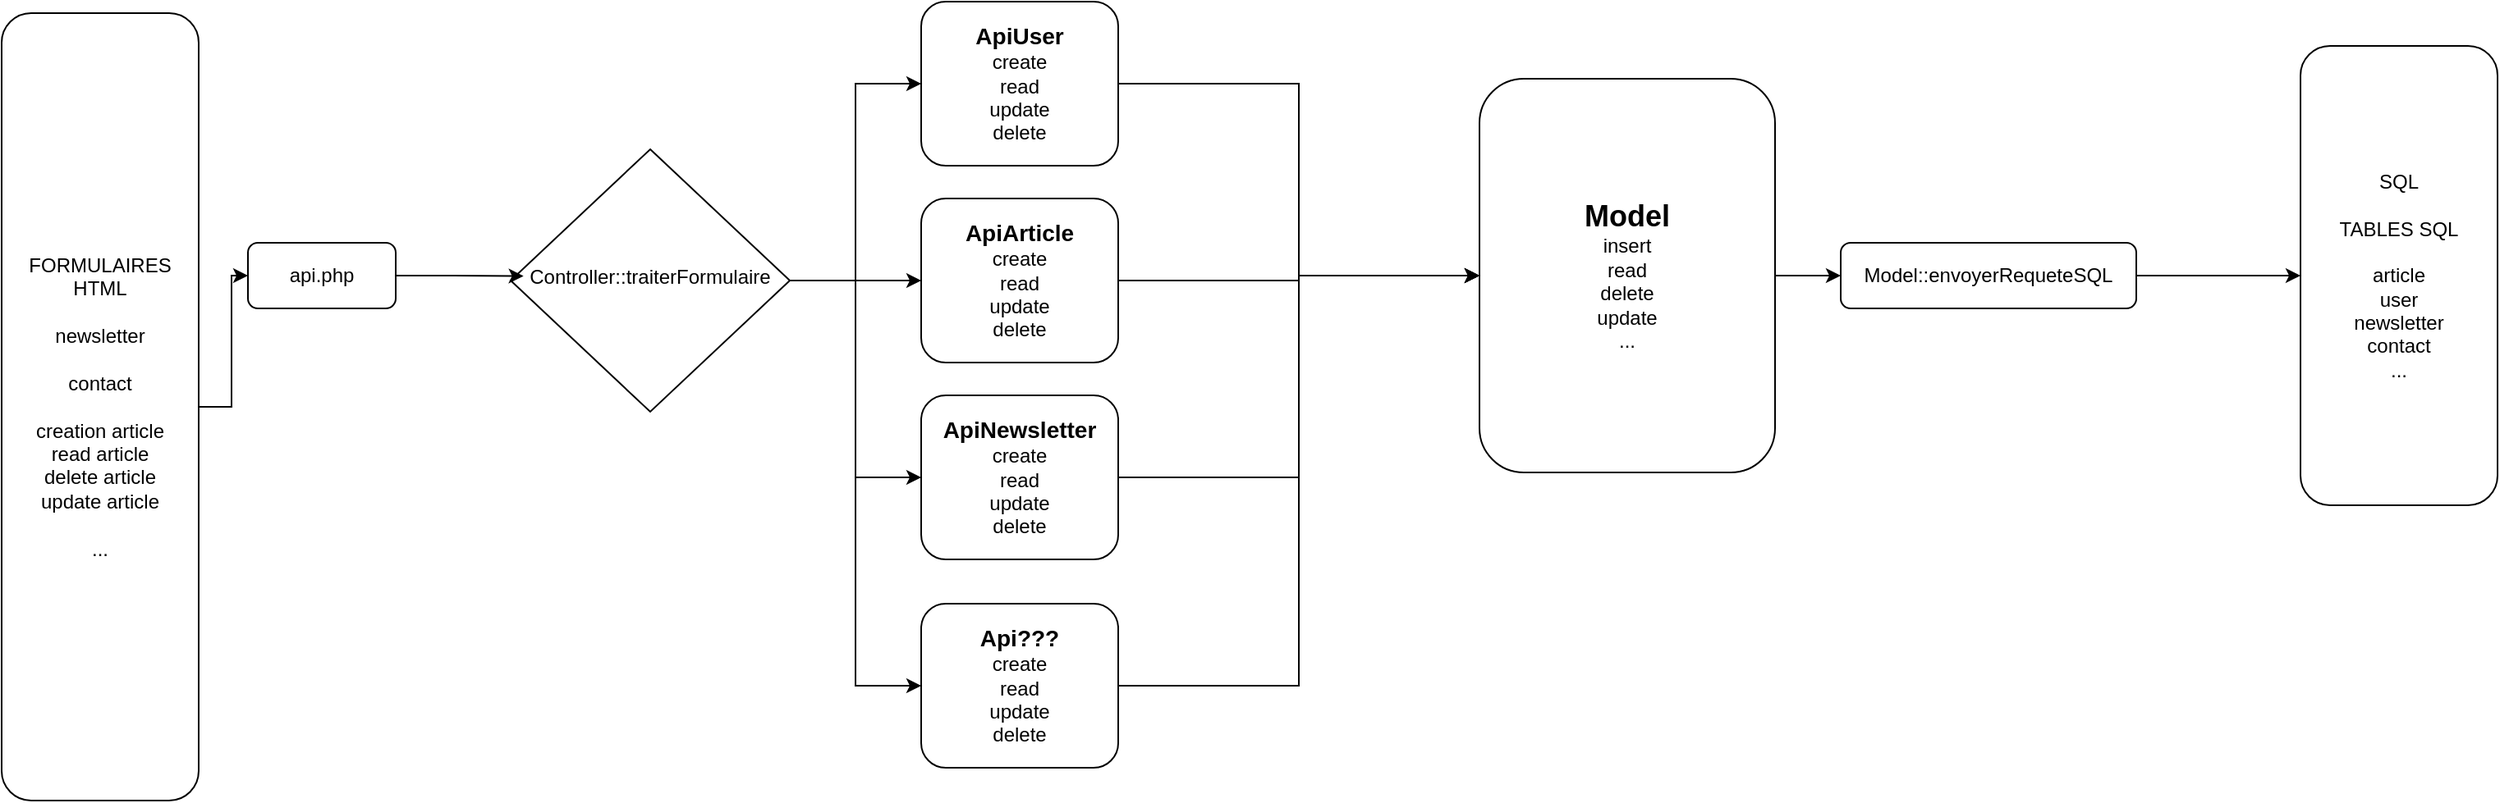 <mxfile version="13.2.6" type="device"><diagram id="C5RBs43oDa-KdzZeNtuy" name="Page-1"><mxGraphModel dx="238" dy="538" grid="1" gridSize="10" guides="1" tooltips="1" connect="1" arrows="1" fold="1" page="1" pageScale="1" pageWidth="1654" pageHeight="1169" math="0" shadow="0"><root><mxCell id="WIyWlLk6GJQsqaUBKTNV-0"/><mxCell id="WIyWlLk6GJQsqaUBKTNV-1" parent="WIyWlLk6GJQsqaUBKTNV-0"/><mxCell id="40LSqSyWB3FLiMdzdtkp-15" style="edgeStyle=orthogonalEdgeStyle;rounded=0;orthogonalLoop=1;jettySize=auto;html=1;entryX=0;entryY=0.5;entryDx=0;entryDy=0;" edge="1" parent="WIyWlLk6GJQsqaUBKTNV-1" source="WIyWlLk6GJQsqaUBKTNV-3" target="WIyWlLk6GJQsqaUBKTNV-7"><mxGeometry relative="1" as="geometry"/></mxCell><mxCell id="WIyWlLk6GJQsqaUBKTNV-3" value="&lt;b&gt;&lt;font style=&quot;font-size: 14px&quot;&gt;ApiUser&lt;br&gt;&lt;/font&gt;&lt;/b&gt;create&lt;br&gt;read&lt;br&gt;update&lt;br&gt;delete" style="rounded=1;whiteSpace=wrap;html=1;fontSize=12;glass=0;strokeWidth=1;shadow=0;" parent="WIyWlLk6GJQsqaUBKTNV-1" vertex="1"><mxGeometry x="600" y="33" width="120" height="100" as="geometry"/></mxCell><mxCell id="40LSqSyWB3FLiMdzdtkp-7" style="edgeStyle=orthogonalEdgeStyle;rounded=0;orthogonalLoop=1;jettySize=auto;html=1;entryX=0;entryY=0.5;entryDx=0;entryDy=0;" edge="1" parent="WIyWlLk6GJQsqaUBKTNV-1" source="WIyWlLk6GJQsqaUBKTNV-6" target="WIyWlLk6GJQsqaUBKTNV-3"><mxGeometry relative="1" as="geometry"/></mxCell><mxCell id="40LSqSyWB3FLiMdzdtkp-10" style="edgeStyle=orthogonalEdgeStyle;rounded=0;orthogonalLoop=1;jettySize=auto;html=1;entryX=0;entryY=0.5;entryDx=0;entryDy=0;" edge="1" parent="WIyWlLk6GJQsqaUBKTNV-1" source="WIyWlLk6GJQsqaUBKTNV-6" target="40LSqSyWB3FLiMdzdtkp-8"><mxGeometry relative="1" as="geometry"/></mxCell><mxCell id="40LSqSyWB3FLiMdzdtkp-12" style="edgeStyle=orthogonalEdgeStyle;rounded=0;orthogonalLoop=1;jettySize=auto;html=1;entryX=0;entryY=0.5;entryDx=0;entryDy=0;" edge="1" parent="WIyWlLk6GJQsqaUBKTNV-1" source="WIyWlLk6GJQsqaUBKTNV-6" target="40LSqSyWB3FLiMdzdtkp-11"><mxGeometry relative="1" as="geometry"/></mxCell><mxCell id="40LSqSyWB3FLiMdzdtkp-19" style="edgeStyle=orthogonalEdgeStyle;rounded=0;orthogonalLoop=1;jettySize=auto;html=1;entryX=0;entryY=0.5;entryDx=0;entryDy=0;" edge="1" parent="WIyWlLk6GJQsqaUBKTNV-1" source="WIyWlLk6GJQsqaUBKTNV-6" target="40LSqSyWB3FLiMdzdtkp-18"><mxGeometry relative="1" as="geometry"/></mxCell><mxCell id="WIyWlLk6GJQsqaUBKTNV-6" value="Controller::traiterFormulaire&lt;br&gt;" style="rhombus;whiteSpace=wrap;html=1;shadow=0;fontFamily=Helvetica;fontSize=12;align=center;strokeWidth=1;spacing=6;spacingTop=-4;" parent="WIyWlLk6GJQsqaUBKTNV-1" vertex="1"><mxGeometry x="350" y="123" width="170" height="160" as="geometry"/></mxCell><mxCell id="40LSqSyWB3FLiMdzdtkp-2" style="edgeStyle=orthogonalEdgeStyle;rounded=0;orthogonalLoop=1;jettySize=auto;html=1;" edge="1" parent="WIyWlLk6GJQsqaUBKTNV-1" source="40LSqSyWB3FLiMdzdtkp-13" target="40LSqSyWB3FLiMdzdtkp-0"><mxGeometry relative="1" as="geometry"/></mxCell><mxCell id="WIyWlLk6GJQsqaUBKTNV-7" value="&lt;b&gt;&lt;font style=&quot;font-size: 18px&quot;&gt;Model&lt;br&gt;&lt;/font&gt;&lt;/b&gt;insert&lt;br&gt;read&lt;br&gt;delete&lt;br&gt;update&lt;br&gt;..." style="rounded=1;whiteSpace=wrap;html=1;fontSize=12;glass=0;strokeWidth=1;shadow=0;" parent="WIyWlLk6GJQsqaUBKTNV-1" vertex="1"><mxGeometry x="940" y="80" width="180" height="240" as="geometry"/></mxCell><mxCell id="40LSqSyWB3FLiMdzdtkp-0" value="SQL&lt;br&gt;&lt;br&gt;TABLES SQL&lt;br&gt;&lt;br&gt;article&lt;br&gt;user&lt;br&gt;newsletter&lt;br&gt;contact&lt;br&gt;..." style="rounded=1;whiteSpace=wrap;html=1;fontSize=12;glass=0;strokeWidth=1;shadow=0;" vertex="1" parent="WIyWlLk6GJQsqaUBKTNV-1"><mxGeometry x="1440" y="60" width="120" height="280" as="geometry"/></mxCell><mxCell id="40LSqSyWB3FLiMdzdtkp-5" style="edgeStyle=orthogonalEdgeStyle;rounded=0;orthogonalLoop=1;jettySize=auto;html=1;" edge="1" parent="WIyWlLk6GJQsqaUBKTNV-1" source="40LSqSyWB3FLiMdzdtkp-1" target="40LSqSyWB3FLiMdzdtkp-4"><mxGeometry relative="1" as="geometry"/></mxCell><mxCell id="40LSqSyWB3FLiMdzdtkp-1" value="FORMULAIRES&lt;br&gt;HTML&lt;br&gt;&lt;br&gt;newsletter&lt;br&gt;&lt;br&gt;contact&lt;br&gt;&lt;br&gt;creation article&lt;br&gt;read article&lt;br&gt;delete article&lt;br&gt;update article&lt;br&gt;&lt;br&gt;...&lt;br&gt;" style="rounded=1;whiteSpace=wrap;html=1;fontSize=12;glass=0;strokeWidth=1;shadow=0;" vertex="1" parent="WIyWlLk6GJQsqaUBKTNV-1"><mxGeometry x="40" y="40" width="120" height="480" as="geometry"/></mxCell><mxCell id="40LSqSyWB3FLiMdzdtkp-6" style="edgeStyle=orthogonalEdgeStyle;rounded=0;orthogonalLoop=1;jettySize=auto;html=1;entryX=0.046;entryY=0.483;entryDx=0;entryDy=0;entryPerimeter=0;" edge="1" parent="WIyWlLk6GJQsqaUBKTNV-1" source="40LSqSyWB3FLiMdzdtkp-4" target="WIyWlLk6GJQsqaUBKTNV-6"><mxGeometry relative="1" as="geometry"/></mxCell><mxCell id="40LSqSyWB3FLiMdzdtkp-4" value="api.php" style="rounded=1;whiteSpace=wrap;html=1;fontSize=12;glass=0;strokeWidth=1;shadow=0;" vertex="1" parent="WIyWlLk6GJQsqaUBKTNV-1"><mxGeometry x="190" y="180" width="90" height="40" as="geometry"/></mxCell><mxCell id="40LSqSyWB3FLiMdzdtkp-16" style="edgeStyle=orthogonalEdgeStyle;rounded=0;orthogonalLoop=1;jettySize=auto;html=1;entryX=0;entryY=0.5;entryDx=0;entryDy=0;" edge="1" parent="WIyWlLk6GJQsqaUBKTNV-1" source="40LSqSyWB3FLiMdzdtkp-8" target="WIyWlLk6GJQsqaUBKTNV-7"><mxGeometry relative="1" as="geometry"/></mxCell><mxCell id="40LSqSyWB3FLiMdzdtkp-8" value="&lt;b&gt;&lt;font style=&quot;font-size: 14px&quot;&gt;ApiArticle&lt;br&gt;&lt;/font&gt;&lt;/b&gt;create&lt;br&gt;read&lt;br&gt;update&lt;br&gt;delete" style="rounded=1;whiteSpace=wrap;html=1;fontSize=12;glass=0;strokeWidth=1;shadow=0;" vertex="1" parent="WIyWlLk6GJQsqaUBKTNV-1"><mxGeometry x="600" y="153" width="120" height="100" as="geometry"/></mxCell><mxCell id="40LSqSyWB3FLiMdzdtkp-17" style="edgeStyle=orthogonalEdgeStyle;rounded=0;orthogonalLoop=1;jettySize=auto;html=1;entryX=0;entryY=0.5;entryDx=0;entryDy=0;" edge="1" parent="WIyWlLk6GJQsqaUBKTNV-1" source="40LSqSyWB3FLiMdzdtkp-11" target="WIyWlLk6GJQsqaUBKTNV-7"><mxGeometry relative="1" as="geometry"/></mxCell><mxCell id="40LSqSyWB3FLiMdzdtkp-11" value="&lt;b&gt;&lt;font style=&quot;font-size: 14px&quot;&gt;ApiNewsletter&lt;br&gt;&lt;/font&gt;&lt;/b&gt;create&lt;br&gt;read&lt;br&gt;update&lt;br&gt;delete" style="rounded=1;whiteSpace=wrap;html=1;fontSize=12;glass=0;strokeWidth=1;shadow=0;" vertex="1" parent="WIyWlLk6GJQsqaUBKTNV-1"><mxGeometry x="600" y="273" width="120" height="100" as="geometry"/></mxCell><mxCell id="40LSqSyWB3FLiMdzdtkp-13" value="Model::envoyerRequeteSQL" style="rounded=1;whiteSpace=wrap;html=1;fontSize=12;glass=0;strokeWidth=1;shadow=0;" vertex="1" parent="WIyWlLk6GJQsqaUBKTNV-1"><mxGeometry x="1160" y="180" width="180" height="40" as="geometry"/></mxCell><mxCell id="40LSqSyWB3FLiMdzdtkp-14" style="edgeStyle=orthogonalEdgeStyle;rounded=0;orthogonalLoop=1;jettySize=auto;html=1;" edge="1" parent="WIyWlLk6GJQsqaUBKTNV-1" source="WIyWlLk6GJQsqaUBKTNV-7" target="40LSqSyWB3FLiMdzdtkp-13"><mxGeometry relative="1" as="geometry"><mxPoint x="980" y="200.0" as="sourcePoint"/><mxPoint x="1440" y="200.0" as="targetPoint"/></mxGeometry></mxCell><mxCell id="40LSqSyWB3FLiMdzdtkp-20" style="edgeStyle=orthogonalEdgeStyle;rounded=0;orthogonalLoop=1;jettySize=auto;html=1;entryX=0;entryY=0.5;entryDx=0;entryDy=0;" edge="1" parent="WIyWlLk6GJQsqaUBKTNV-1" source="40LSqSyWB3FLiMdzdtkp-18" target="WIyWlLk6GJQsqaUBKTNV-7"><mxGeometry relative="1" as="geometry"/></mxCell><mxCell id="40LSqSyWB3FLiMdzdtkp-18" value="&lt;b&gt;&lt;font style=&quot;font-size: 14px&quot;&gt;Api???&lt;br&gt;&lt;/font&gt;&lt;/b&gt;create&lt;br&gt;read&lt;br&gt;update&lt;br&gt;delete" style="rounded=1;whiteSpace=wrap;html=1;fontSize=12;glass=0;strokeWidth=1;shadow=0;" vertex="1" parent="WIyWlLk6GJQsqaUBKTNV-1"><mxGeometry x="600" y="400" width="120" height="100" as="geometry"/></mxCell></root></mxGraphModel></diagram></mxfile>